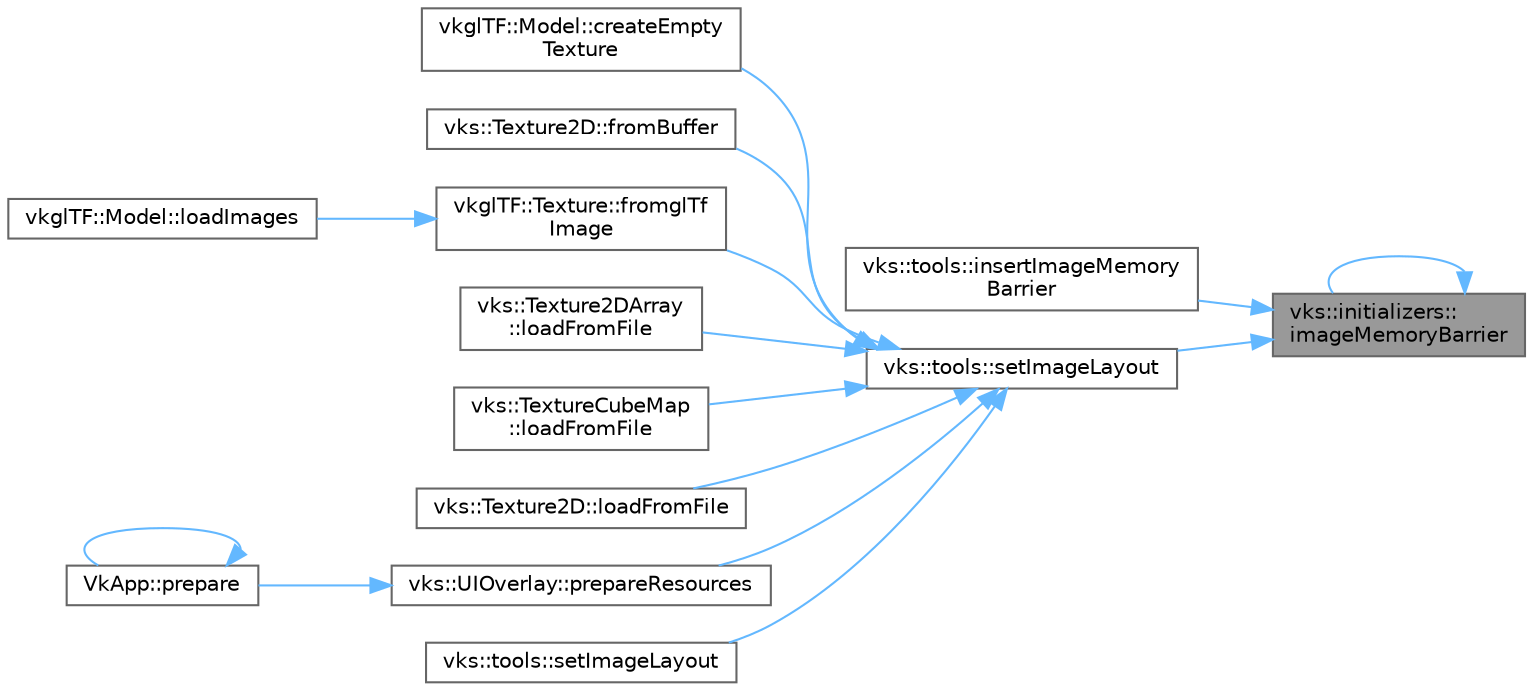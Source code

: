 digraph "vks::initializers::imageMemoryBarrier"
{
 // LATEX_PDF_SIZE
  bgcolor="transparent";
  edge [fontname=Helvetica,fontsize=10,labelfontname=Helvetica,labelfontsize=10];
  node [fontname=Helvetica,fontsize=10,shape=box,height=0.2,width=0.4];
  rankdir="RL";
  Node1 [id="Node000001",label="vks::initializers::\limageMemoryBarrier",height=0.2,width=0.4,color="gray40", fillcolor="grey60", style="filled", fontcolor="black",tooltip="Initialize an image memory barrier with no image transfer ownership."];
  Node1 -> Node1 [id="edge1_Node000001_Node000001",dir="back",color="steelblue1",style="solid",tooltip=" "];
  Node1 -> Node2 [id="edge2_Node000001_Node000002",dir="back",color="steelblue1",style="solid",tooltip=" "];
  Node2 [id="Node000002",label="vks::tools::insertImageMemory\lBarrier",height=0.2,width=0.4,color="grey40", fillcolor="white", style="filled",URL="$namespacevks_1_1tools.html#a0847c718feb6db9483dd943ce26eb4bb",tooltip="Insert an image memory barrier into the command buffer."];
  Node1 -> Node3 [id="edge3_Node000001_Node000003",dir="back",color="steelblue1",style="solid",tooltip=" "];
  Node3 [id="Node000003",label="vks::tools::setImageLayout",height=0.2,width=0.4,color="grey40", fillcolor="white", style="filled",URL="$namespacevks_1_1tools.html#a0f31a639c1b6b19ae992db88bf759c4d",tooltip=" "];
  Node3 -> Node4 [id="edge4_Node000003_Node000004",dir="back",color="steelblue1",style="solid",tooltip=" "];
  Node4 [id="Node000004",label="vkglTF::Model::createEmpty\lTexture",height=0.2,width=0.4,color="grey40", fillcolor="white", style="filled",URL="$classvkgl_t_f_1_1_model.html#a7c831b304cd04a0e2d3f685f3651e96e",tooltip=" "];
  Node3 -> Node5 [id="edge5_Node000003_Node000005",dir="back",color="steelblue1",style="solid",tooltip=" "];
  Node5 [id="Node000005",label="vks::Texture2D::fromBuffer",height=0.2,width=0.4,color="grey40", fillcolor="white", style="filled",URL="$classvks_1_1_texture2_d.html#ac745dcca212ebf1c8b62ead200466462",tooltip=" "];
  Node3 -> Node6 [id="edge6_Node000003_Node000006",dir="back",color="steelblue1",style="solid",tooltip=" "];
  Node6 [id="Node000006",label="vkglTF::Texture::fromglTf\lImage",height=0.2,width=0.4,color="grey40", fillcolor="white", style="filled",URL="$classvkgl_t_f_1_1_texture.html#a2d056838f0b713f47bcd3b7f74ee1833",tooltip=" "];
  Node6 -> Node7 [id="edge7_Node000006_Node000007",dir="back",color="steelblue1",style="solid",tooltip=" "];
  Node7 [id="Node000007",label="vkglTF::Model::loadImages",height=0.2,width=0.4,color="grey40", fillcolor="white", style="filled",URL="$classvkgl_t_f_1_1_model.html#adc2c3fa91f8d71a806bd82168ec7a7d7",tooltip=" "];
  Node3 -> Node8 [id="edge8_Node000003_Node000008",dir="back",color="steelblue1",style="solid",tooltip=" "];
  Node8 [id="Node000008",label="vks::Texture2DArray\l::loadFromFile",height=0.2,width=0.4,color="grey40", fillcolor="white", style="filled",URL="$classvks_1_1_texture2_d_array.html#ab04d9b5892e3f346bfc0a56b7a3b04d0",tooltip=" "];
  Node3 -> Node9 [id="edge9_Node000003_Node000009",dir="back",color="steelblue1",style="solid",tooltip=" "];
  Node9 [id="Node000009",label="vks::TextureCubeMap\l::loadFromFile",height=0.2,width=0.4,color="grey40", fillcolor="white", style="filled",URL="$classvks_1_1_texture_cube_map.html#ae31eb15998c8b0283547153a375a24f9",tooltip=" "];
  Node3 -> Node10 [id="edge10_Node000003_Node000010",dir="back",color="steelblue1",style="solid",tooltip=" "];
  Node10 [id="Node000010",label="vks::Texture2D::loadFromFile",height=0.2,width=0.4,color="grey40", fillcolor="white", style="filled",URL="$classvks_1_1_texture2_d.html#a84a769810d68c2bda48de43088513292",tooltip=" "];
  Node3 -> Node11 [id="edge11_Node000003_Node000011",dir="back",color="steelblue1",style="solid",tooltip=" "];
  Node11 [id="Node000011",label="vks::UIOverlay::prepareResources",height=0.2,width=0.4,color="grey40", fillcolor="white", style="filled",URL="$classvks_1_1_u_i_overlay.html#a172f4166d40c528b5265c77646939fae",tooltip=" "];
  Node11 -> Node12 [id="edge12_Node000011_Node000012",dir="back",color="steelblue1",style="solid",tooltip=" "];
  Node12 [id="Node000012",label="VkApp::prepare",height=0.2,width=0.4,color="grey40", fillcolor="white", style="filled",URL="$class_vk_app.html#aa232b32eb5b90698500190d0fe004cdb",tooltip="Prepares all Vulkan resources and functions required to run the sample."];
  Node12 -> Node12 [id="edge13_Node000012_Node000012",dir="back",color="steelblue1",style="solid",tooltip=" "];
  Node3 -> Node13 [id="edge14_Node000003_Node000013",dir="back",color="steelblue1",style="solid",tooltip=" "];
  Node13 [id="Node000013",label="vks::tools::setImageLayout",height=0.2,width=0.4,color="grey40", fillcolor="white", style="filled",URL="$namespacevks_1_1tools.html#a85e79a27d72f818d8f7f78bc7b5b6be6",tooltip=" "];
}
